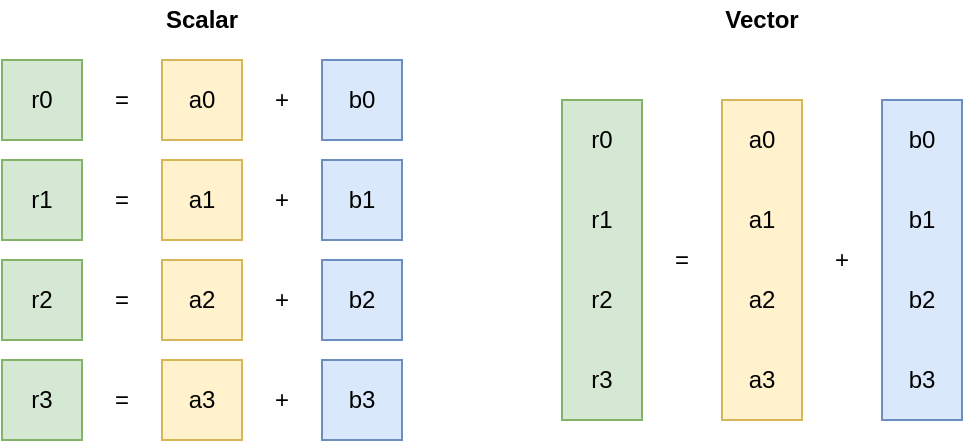 <mxfile version="13.6.2" type="device"><diagram id="t3KnCuKoPFR6UIoQXWWL" name="Page-1"><mxGraphModel dx="1086" dy="806" grid="1" gridSize="10" guides="1" tooltips="1" connect="1" arrows="1" fold="1" page="1" pageScale="1" pageWidth="827" pageHeight="1169" math="0" shadow="0"><root><mxCell id="0"/><mxCell id="1" parent="0"/><mxCell id="S4RsiKzcEGxC1OV4zWkI-1" value="a0" style="rounded=0;whiteSpace=wrap;html=1;fillColor=#fff2cc;strokeColor=#d6b656;" parent="1" vertex="1"><mxGeometry x="120" y="80" width="40" height="40" as="geometry"/></mxCell><mxCell id="S4RsiKzcEGxC1OV4zWkI-2" value="+" style="text;html=1;strokeColor=none;fillColor=none;align=center;verticalAlign=middle;whiteSpace=wrap;rounded=0;" parent="1" vertex="1"><mxGeometry x="160" y="90" width="40" height="20" as="geometry"/></mxCell><mxCell id="S4RsiKzcEGxC1OV4zWkI-3" value="b0" style="rounded=0;whiteSpace=wrap;html=1;fillColor=#dae8fc;strokeColor=#6c8ebf;" parent="1" vertex="1"><mxGeometry x="200" y="80" width="40" height="40" as="geometry"/></mxCell><mxCell id="S4RsiKzcEGxC1OV4zWkI-4" value="a1" style="rounded=0;whiteSpace=wrap;html=1;fillColor=#fff2cc;strokeColor=#d6b656;" parent="1" vertex="1"><mxGeometry x="120" y="130" width="40" height="40" as="geometry"/></mxCell><mxCell id="S4RsiKzcEGxC1OV4zWkI-5" value="+" style="text;html=1;strokeColor=none;fillColor=none;align=center;verticalAlign=middle;whiteSpace=wrap;rounded=0;" parent="1" vertex="1"><mxGeometry x="160" y="140" width="40" height="20" as="geometry"/></mxCell><mxCell id="S4RsiKzcEGxC1OV4zWkI-6" value="b1" style="rounded=0;whiteSpace=wrap;html=1;fillColor=#dae8fc;strokeColor=#6c8ebf;" parent="1" vertex="1"><mxGeometry x="200" y="130" width="40" height="40" as="geometry"/></mxCell><mxCell id="S4RsiKzcEGxC1OV4zWkI-7" value="a2" style="rounded=0;whiteSpace=wrap;html=1;fillColor=#fff2cc;strokeColor=#d6b656;" parent="1" vertex="1"><mxGeometry x="120" y="180" width="40" height="40" as="geometry"/></mxCell><mxCell id="S4RsiKzcEGxC1OV4zWkI-8" value="+" style="text;html=1;strokeColor=none;fillColor=none;align=center;verticalAlign=middle;whiteSpace=wrap;rounded=0;" parent="1" vertex="1"><mxGeometry x="160" y="190" width="40" height="20" as="geometry"/></mxCell><mxCell id="S4RsiKzcEGxC1OV4zWkI-9" value="b2" style="rounded=0;whiteSpace=wrap;html=1;fillColor=#dae8fc;strokeColor=#6c8ebf;" parent="1" vertex="1"><mxGeometry x="200" y="180" width="40" height="40" as="geometry"/></mxCell><mxCell id="S4RsiKzcEGxC1OV4zWkI-10" value="a3" style="rounded=0;whiteSpace=wrap;html=1;fillColor=#fff2cc;strokeColor=#d6b656;" parent="1" vertex="1"><mxGeometry x="120" y="230" width="40" height="40" as="geometry"/></mxCell><mxCell id="S4RsiKzcEGxC1OV4zWkI-11" value="+" style="text;html=1;strokeColor=none;fillColor=none;align=center;verticalAlign=middle;whiteSpace=wrap;rounded=0;" parent="1" vertex="1"><mxGeometry x="160" y="240" width="40" height="20" as="geometry"/></mxCell><mxCell id="S4RsiKzcEGxC1OV4zWkI-12" value="b3" style="rounded=0;whiteSpace=wrap;html=1;fillColor=#dae8fc;strokeColor=#6c8ebf;" parent="1" vertex="1"><mxGeometry x="200" y="230" width="40" height="40" as="geometry"/></mxCell><mxCell id="S4RsiKzcEGxC1OV4zWkI-13" value="=" style="text;html=1;strokeColor=none;fillColor=none;align=center;verticalAlign=middle;whiteSpace=wrap;rounded=0;" parent="1" vertex="1"><mxGeometry x="80" y="90" width="40" height="20" as="geometry"/></mxCell><mxCell id="S4RsiKzcEGxC1OV4zWkI-14" value="=" style="text;html=1;strokeColor=none;fillColor=none;align=center;verticalAlign=middle;whiteSpace=wrap;rounded=0;" parent="1" vertex="1"><mxGeometry x="80" y="140" width="40" height="20" as="geometry"/></mxCell><mxCell id="S4RsiKzcEGxC1OV4zWkI-15" value="=" style="text;html=1;strokeColor=none;fillColor=none;align=center;verticalAlign=middle;whiteSpace=wrap;rounded=0;" parent="1" vertex="1"><mxGeometry x="80" y="190" width="40" height="20" as="geometry"/></mxCell><mxCell id="S4RsiKzcEGxC1OV4zWkI-16" value="=" style="text;html=1;strokeColor=none;fillColor=none;align=center;verticalAlign=middle;whiteSpace=wrap;rounded=0;" parent="1" vertex="1"><mxGeometry x="80" y="240" width="40" height="20" as="geometry"/></mxCell><mxCell id="S4RsiKzcEGxC1OV4zWkI-17" value="r0" style="rounded=0;whiteSpace=wrap;html=1;fillColor=#d5e8d4;strokeColor=#82b366;" parent="1" vertex="1"><mxGeometry x="40" y="80" width="40" height="40" as="geometry"/></mxCell><mxCell id="S4RsiKzcEGxC1OV4zWkI-18" value="r1" style="rounded=0;whiteSpace=wrap;html=1;fillColor=#d5e8d4;strokeColor=#82b366;" parent="1" vertex="1"><mxGeometry x="40" y="130" width="40" height="40" as="geometry"/></mxCell><mxCell id="S4RsiKzcEGxC1OV4zWkI-19" value="r2" style="rounded=0;whiteSpace=wrap;html=1;fillColor=#d5e8d4;strokeColor=#82b366;" parent="1" vertex="1"><mxGeometry x="40" y="180" width="40" height="40" as="geometry"/></mxCell><mxCell id="S4RsiKzcEGxC1OV4zWkI-21" value="r3" style="rounded=0;whiteSpace=wrap;html=1;fillColor=#d5e8d4;strokeColor=#82b366;" parent="1" vertex="1"><mxGeometry x="40" y="230" width="40" height="40" as="geometry"/></mxCell><mxCell id="S4RsiKzcEGxC1OV4zWkI-23" value="Scalar" style="text;html=1;strokeColor=none;fillColor=none;align=center;verticalAlign=middle;whiteSpace=wrap;rounded=0;fontStyle=1" parent="1" vertex="1"><mxGeometry x="120" y="50" width="40" height="20" as="geometry"/></mxCell><mxCell id="S4RsiKzcEGxC1OV4zWkI-24" value="Vector" style="text;html=1;strokeColor=none;fillColor=none;align=center;verticalAlign=middle;whiteSpace=wrap;rounded=0;fontStyle=1" parent="1" vertex="1"><mxGeometry x="400" y="50" width="40" height="20" as="geometry"/></mxCell><mxCell id="S4RsiKzcEGxC1OV4zWkI-25" value="a0" style="rounded=0;whiteSpace=wrap;html=1;fillColor=#fff2cc;strokeColor=none;" parent="1" vertex="1"><mxGeometry x="400" y="100" width="40" height="40" as="geometry"/></mxCell><mxCell id="S4RsiKzcEGxC1OV4zWkI-26" value="+" style="text;html=1;strokeColor=none;fillColor=none;align=center;verticalAlign=middle;whiteSpace=wrap;rounded=0;" parent="1" vertex="1"><mxGeometry x="440" y="170" width="40" height="20" as="geometry"/></mxCell><mxCell id="S4RsiKzcEGxC1OV4zWkI-27" value="b0" style="rounded=0;whiteSpace=wrap;html=1;fillColor=#dae8fc;strokeColor=none;" parent="1" vertex="1"><mxGeometry x="480" y="100" width="40" height="40" as="geometry"/></mxCell><mxCell id="S4RsiKzcEGxC1OV4zWkI-28" value="a1" style="rounded=0;whiteSpace=wrap;html=1;fillColor=#fff2cc;strokeColor=none;" parent="1" vertex="1"><mxGeometry x="400" y="140" width="40" height="40" as="geometry"/></mxCell><mxCell id="S4RsiKzcEGxC1OV4zWkI-30" value="b1" style="rounded=0;whiteSpace=wrap;html=1;fillColor=#dae8fc;strokeColor=none;" parent="1" vertex="1"><mxGeometry x="480" y="140" width="40" height="40" as="geometry"/></mxCell><mxCell id="S4RsiKzcEGxC1OV4zWkI-31" value="a2" style="rounded=0;whiteSpace=wrap;html=1;fillColor=#fff2cc;strokeColor=none;" parent="1" vertex="1"><mxGeometry x="400" y="180" width="40" height="40" as="geometry"/></mxCell><mxCell id="S4RsiKzcEGxC1OV4zWkI-33" value="b2" style="rounded=0;whiteSpace=wrap;html=1;fillColor=#dae8fc;strokeColor=none;" parent="1" vertex="1"><mxGeometry x="480" y="180" width="40" height="40" as="geometry"/></mxCell><mxCell id="S4RsiKzcEGxC1OV4zWkI-34" value="a3" style="rounded=0;whiteSpace=wrap;html=1;fillColor=#fff2cc;strokeColor=none;" parent="1" vertex="1"><mxGeometry x="400" y="220" width="40" height="40" as="geometry"/></mxCell><mxCell id="S4RsiKzcEGxC1OV4zWkI-36" value="b3" style="rounded=0;whiteSpace=wrap;html=1;fillColor=#dae8fc;strokeColor=none;" parent="1" vertex="1"><mxGeometry x="480" y="220" width="40" height="40" as="geometry"/></mxCell><mxCell id="S4RsiKzcEGxC1OV4zWkI-37" value="=" style="text;html=1;strokeColor=none;fillColor=none;align=center;verticalAlign=middle;whiteSpace=wrap;rounded=0;" parent="1" vertex="1"><mxGeometry x="360" y="170" width="40" height="20" as="geometry"/></mxCell><mxCell id="S4RsiKzcEGxC1OV4zWkI-41" value="r0" style="rounded=0;whiteSpace=wrap;html=1;fillColor=#d5e8d4;strokeColor=none;" parent="1" vertex="1"><mxGeometry x="320" y="100" width="40" height="40" as="geometry"/></mxCell><mxCell id="S4RsiKzcEGxC1OV4zWkI-42" value="r1" style="rounded=0;whiteSpace=wrap;html=1;fillColor=#d5e8d4;strokeColor=none;" parent="1" vertex="1"><mxGeometry x="320" y="140" width="40" height="40" as="geometry"/></mxCell><mxCell id="S4RsiKzcEGxC1OV4zWkI-43" value="r2" style="rounded=0;whiteSpace=wrap;html=1;fillColor=#d5e8d4;strokeColor=none;" parent="1" vertex="1"><mxGeometry x="320" y="180" width="40" height="40" as="geometry"/></mxCell><mxCell id="S4RsiKzcEGxC1OV4zWkI-44" value="r3" style="rounded=0;whiteSpace=wrap;html=1;fillColor=#d5e8d4;strokeColor=none;" parent="1" vertex="1"><mxGeometry x="320" y="220" width="40" height="40" as="geometry"/></mxCell><mxCell id="nn_FPs5NGgF2kEbBEcyR-1" value="" style="rounded=0;whiteSpace=wrap;html=1;strokeColor=#82b366;fillColor=none;" vertex="1" parent="1"><mxGeometry x="320" y="100" width="40" height="160" as="geometry"/></mxCell><mxCell id="nn_FPs5NGgF2kEbBEcyR-2" value="" style="rounded=0;whiteSpace=wrap;html=1;strokeColor=#d6b656;fillColor=none;" vertex="1" parent="1"><mxGeometry x="400" y="100" width="40" height="160" as="geometry"/></mxCell><mxCell id="nn_FPs5NGgF2kEbBEcyR-3" value="" style="rounded=0;whiteSpace=wrap;html=1;strokeColor=#6c8ebf;fillColor=none;" vertex="1" parent="1"><mxGeometry x="480" y="100" width="40" height="160" as="geometry"/></mxCell></root></mxGraphModel></diagram></mxfile>